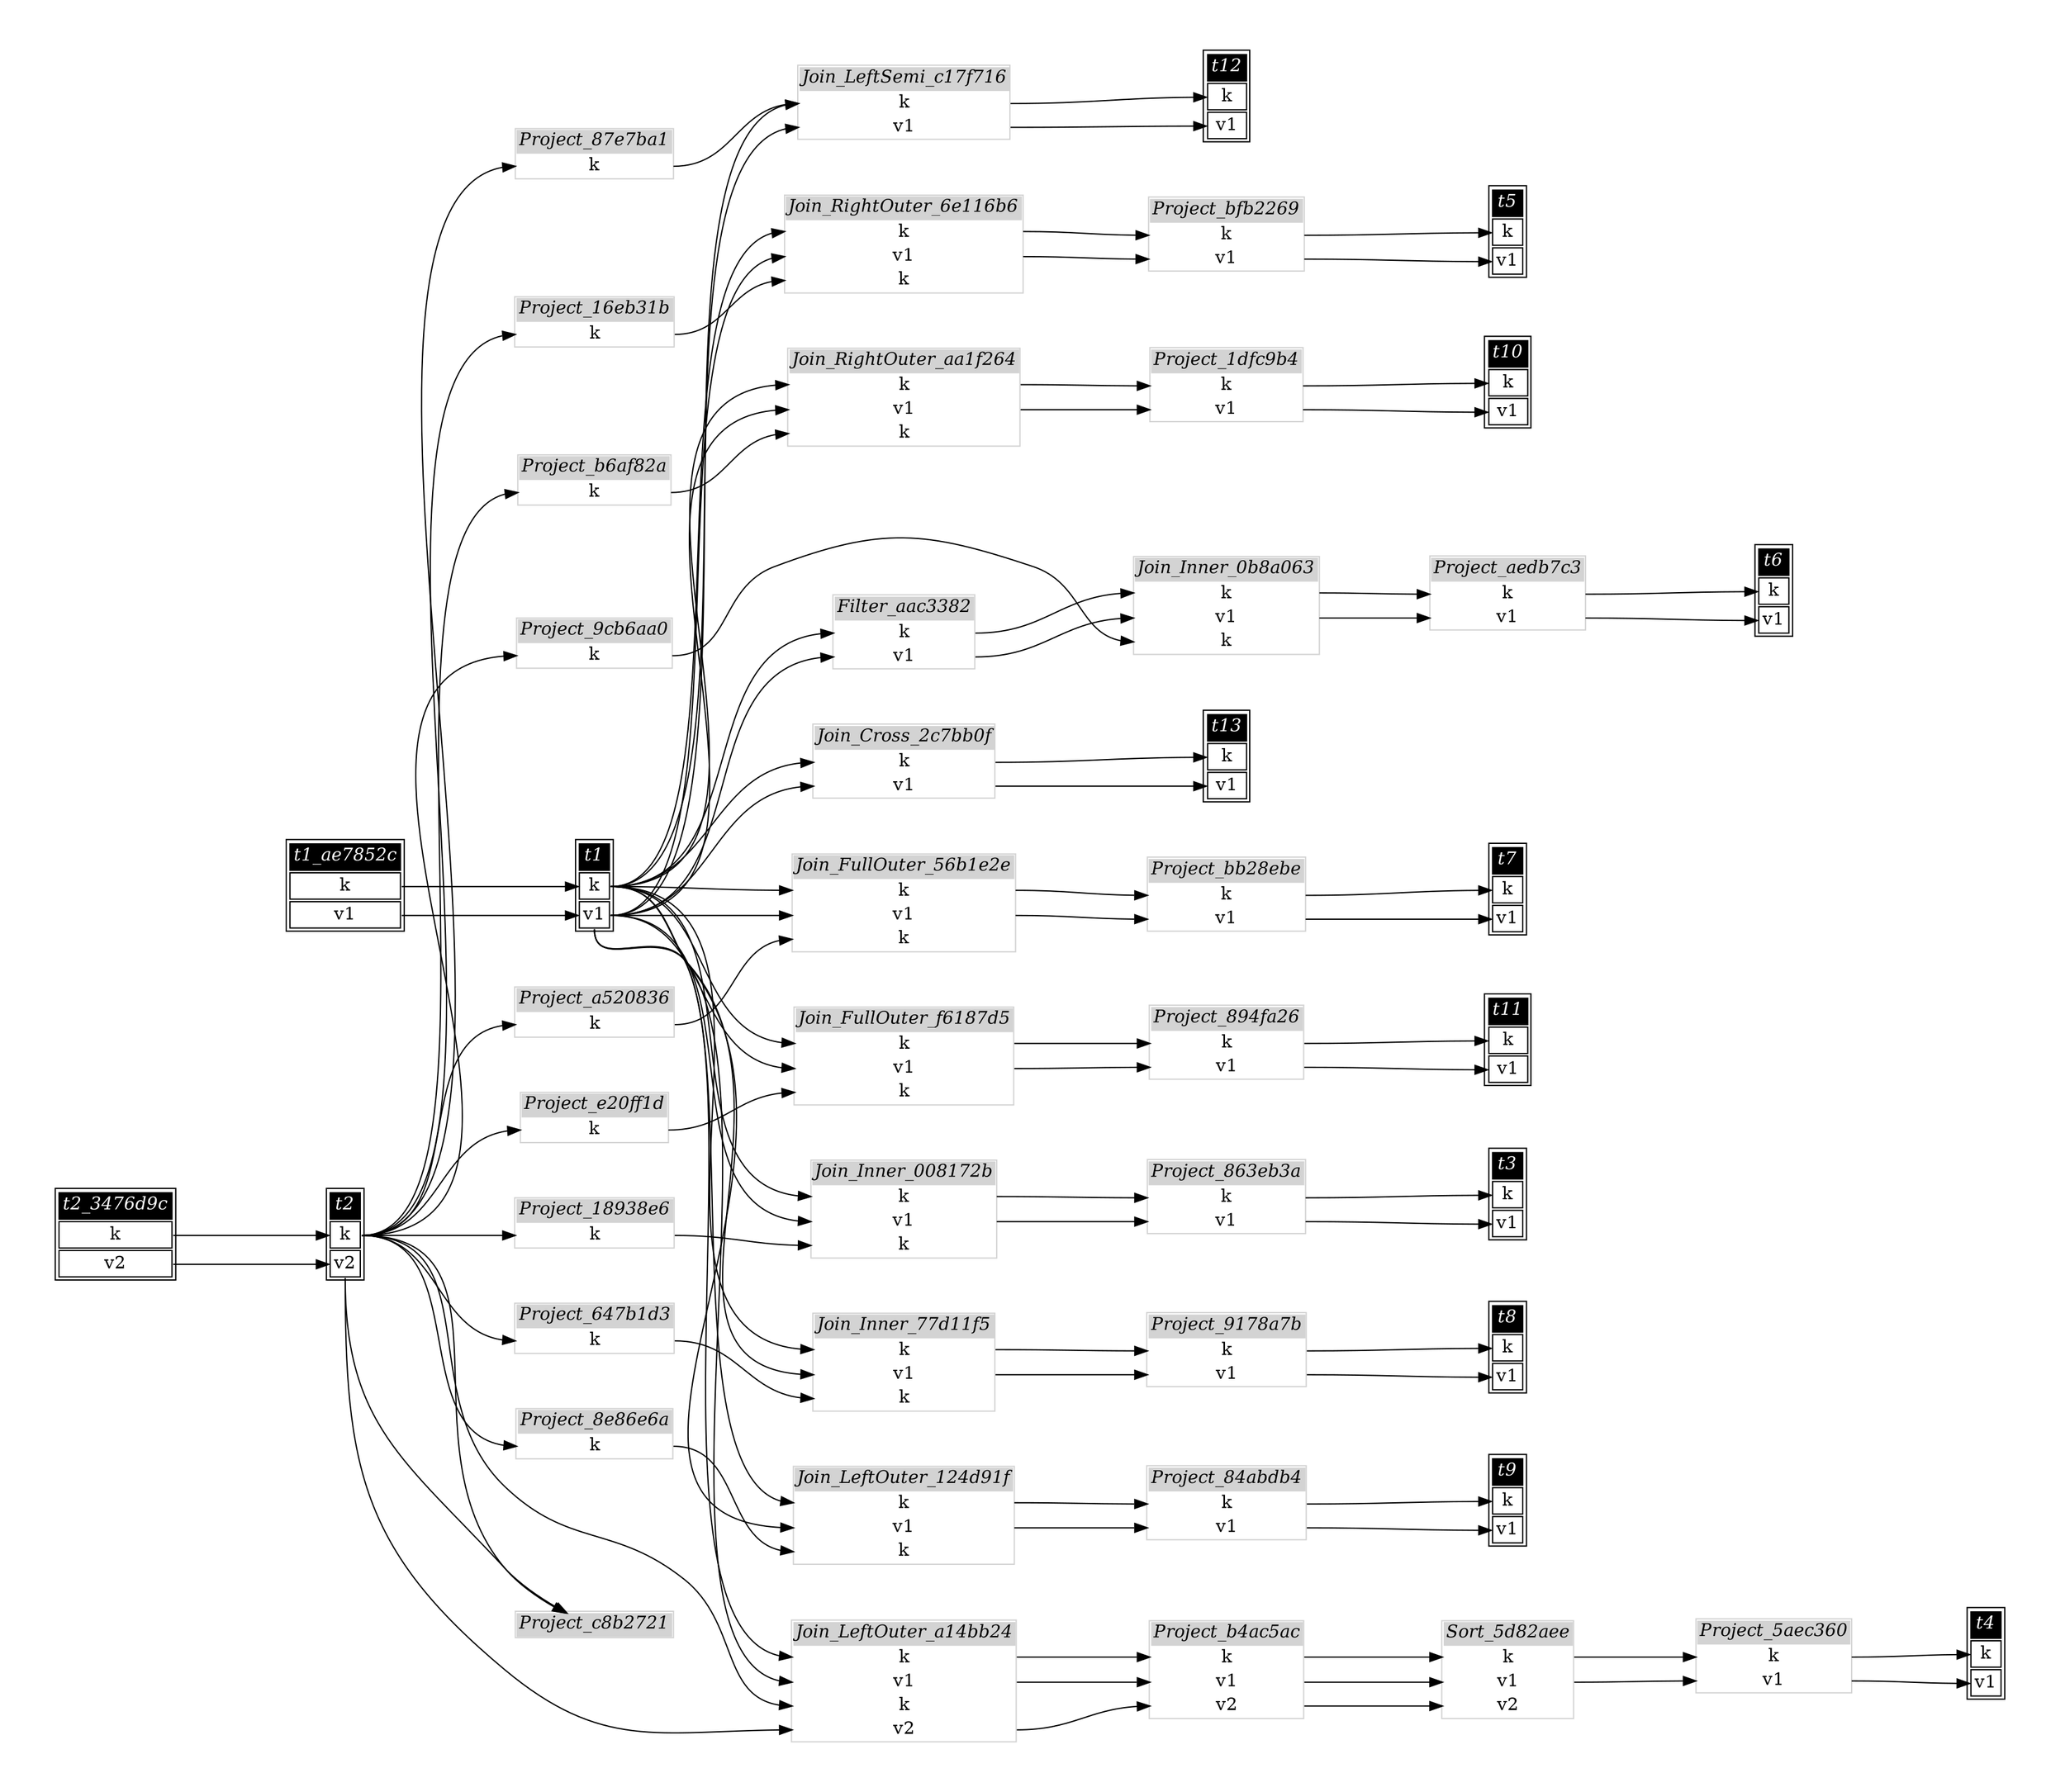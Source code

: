 // Automatically generated by SQLFlowTestSuite


digraph {
  graph [pad="0.5" nodesep="0.5" ranksep="1" fontname="Helvetica" rankdir=LR];
  node [shape=plaintext]

  
"Filter_aac3382" [label=<
<table color="lightgray" border="1" cellborder="0" cellspacing="0">
  <tr><td bgcolor="lightgray" port="nodeName"><i>Filter_aac3382</i></td></tr>
  <tr><td port="0">k</td></tr>
<tr><td port="1">v1</td></tr>
</table>>];
     

"Join_Cross_2c7bb0f" [label=<
<table color="lightgray" border="1" cellborder="0" cellspacing="0">
  <tr><td bgcolor="lightgray" port="nodeName"><i>Join_Cross_2c7bb0f</i></td></tr>
  <tr><td port="0">k</td></tr>
<tr><td port="1">v1</td></tr>
</table>>];
     

"Join_FullOuter_56b1e2e" [label=<
<table color="lightgray" border="1" cellborder="0" cellspacing="0">
  <tr><td bgcolor="lightgray" port="nodeName"><i>Join_FullOuter_56b1e2e</i></td></tr>
  <tr><td port="0">k</td></tr>
<tr><td port="1">v1</td></tr>
<tr><td port="2">k</td></tr>
</table>>];
     

"Join_FullOuter_f6187d5" [label=<
<table color="lightgray" border="1" cellborder="0" cellspacing="0">
  <tr><td bgcolor="lightgray" port="nodeName"><i>Join_FullOuter_f6187d5</i></td></tr>
  <tr><td port="0">k</td></tr>
<tr><td port="1">v1</td></tr>
<tr><td port="2">k</td></tr>
</table>>];
     

"Join_Inner_008172b" [label=<
<table color="lightgray" border="1" cellborder="0" cellspacing="0">
  <tr><td bgcolor="lightgray" port="nodeName"><i>Join_Inner_008172b</i></td></tr>
  <tr><td port="0">k</td></tr>
<tr><td port="1">v1</td></tr>
<tr><td port="2">k</td></tr>
</table>>];
     

"Join_Inner_0b8a063" [label=<
<table color="lightgray" border="1" cellborder="0" cellspacing="0">
  <tr><td bgcolor="lightgray" port="nodeName"><i>Join_Inner_0b8a063</i></td></tr>
  <tr><td port="0">k</td></tr>
<tr><td port="1">v1</td></tr>
<tr><td port="2">k</td></tr>
</table>>];
     

"Join_Inner_77d11f5" [label=<
<table color="lightgray" border="1" cellborder="0" cellspacing="0">
  <tr><td bgcolor="lightgray" port="nodeName"><i>Join_Inner_77d11f5</i></td></tr>
  <tr><td port="0">k</td></tr>
<tr><td port="1">v1</td></tr>
<tr><td port="2">k</td></tr>
</table>>];
     

"Join_LeftOuter_124d91f" [label=<
<table color="lightgray" border="1" cellborder="0" cellspacing="0">
  <tr><td bgcolor="lightgray" port="nodeName"><i>Join_LeftOuter_124d91f</i></td></tr>
  <tr><td port="0">k</td></tr>
<tr><td port="1">v1</td></tr>
<tr><td port="2">k</td></tr>
</table>>];
     

"Join_LeftOuter_a14bb24" [label=<
<table color="lightgray" border="1" cellborder="0" cellspacing="0">
  <tr><td bgcolor="lightgray" port="nodeName"><i>Join_LeftOuter_a14bb24</i></td></tr>
  <tr><td port="0">k</td></tr>
<tr><td port="1">v1</td></tr>
<tr><td port="2">k</td></tr>
<tr><td port="3">v2</td></tr>
</table>>];
     

"Join_LeftSemi_c17f716" [label=<
<table color="lightgray" border="1" cellborder="0" cellspacing="0">
  <tr><td bgcolor="lightgray" port="nodeName"><i>Join_LeftSemi_c17f716</i></td></tr>
  <tr><td port="0">k</td></tr>
<tr><td port="1">v1</td></tr>
</table>>];
     

"Join_RightOuter_6e116b6" [label=<
<table color="lightgray" border="1" cellborder="0" cellspacing="0">
  <tr><td bgcolor="lightgray" port="nodeName"><i>Join_RightOuter_6e116b6</i></td></tr>
  <tr><td port="0">k</td></tr>
<tr><td port="1">v1</td></tr>
<tr><td port="2">k</td></tr>
</table>>];
     

"Join_RightOuter_aa1f264" [label=<
<table color="lightgray" border="1" cellborder="0" cellspacing="0">
  <tr><td bgcolor="lightgray" port="nodeName"><i>Join_RightOuter_aa1f264</i></td></tr>
  <tr><td port="0">k</td></tr>
<tr><td port="1">v1</td></tr>
<tr><td port="2">k</td></tr>
</table>>];
     

"Project_16eb31b" [label=<
<table color="lightgray" border="1" cellborder="0" cellspacing="0">
  <tr><td bgcolor="lightgray" port="nodeName"><i>Project_16eb31b</i></td></tr>
  <tr><td port="0">k</td></tr>
</table>>];
     

"Project_18938e6" [label=<
<table color="lightgray" border="1" cellborder="0" cellspacing="0">
  <tr><td bgcolor="lightgray" port="nodeName"><i>Project_18938e6</i></td></tr>
  <tr><td port="0">k</td></tr>
</table>>];
     

"Project_1dfc9b4" [label=<
<table color="lightgray" border="1" cellborder="0" cellspacing="0">
  <tr><td bgcolor="lightgray" port="nodeName"><i>Project_1dfc9b4</i></td></tr>
  <tr><td port="0">k</td></tr>
<tr><td port="1">v1</td></tr>
</table>>];
     

"Project_5aec360" [label=<
<table color="lightgray" border="1" cellborder="0" cellspacing="0">
  <tr><td bgcolor="lightgray" port="nodeName"><i>Project_5aec360</i></td></tr>
  <tr><td port="0">k</td></tr>
<tr><td port="1">v1</td></tr>
</table>>];
     

"Project_647b1d3" [label=<
<table color="lightgray" border="1" cellborder="0" cellspacing="0">
  <tr><td bgcolor="lightgray" port="nodeName"><i>Project_647b1d3</i></td></tr>
  <tr><td port="0">k</td></tr>
</table>>];
     

"Project_84abdb4" [label=<
<table color="lightgray" border="1" cellborder="0" cellspacing="0">
  <tr><td bgcolor="lightgray" port="nodeName"><i>Project_84abdb4</i></td></tr>
  <tr><td port="0">k</td></tr>
<tr><td port="1">v1</td></tr>
</table>>];
     

"Project_863eb3a" [label=<
<table color="lightgray" border="1" cellborder="0" cellspacing="0">
  <tr><td bgcolor="lightgray" port="nodeName"><i>Project_863eb3a</i></td></tr>
  <tr><td port="0">k</td></tr>
<tr><td port="1">v1</td></tr>
</table>>];
     

"Project_87e7ba1" [label=<
<table color="lightgray" border="1" cellborder="0" cellspacing="0">
  <tr><td bgcolor="lightgray" port="nodeName"><i>Project_87e7ba1</i></td></tr>
  <tr><td port="0">k</td></tr>
</table>>];
     

"Project_894fa26" [label=<
<table color="lightgray" border="1" cellborder="0" cellspacing="0">
  <tr><td bgcolor="lightgray" port="nodeName"><i>Project_894fa26</i></td></tr>
  <tr><td port="0">k</td></tr>
<tr><td port="1">v1</td></tr>
</table>>];
     

"Project_8e86e6a" [label=<
<table color="lightgray" border="1" cellborder="0" cellspacing="0">
  <tr><td bgcolor="lightgray" port="nodeName"><i>Project_8e86e6a</i></td></tr>
  <tr><td port="0">k</td></tr>
</table>>];
     

"Project_9178a7b" [label=<
<table color="lightgray" border="1" cellborder="0" cellspacing="0">
  <tr><td bgcolor="lightgray" port="nodeName"><i>Project_9178a7b</i></td></tr>
  <tr><td port="0">k</td></tr>
<tr><td port="1">v1</td></tr>
</table>>];
     

"Project_9cb6aa0" [label=<
<table color="lightgray" border="1" cellborder="0" cellspacing="0">
  <tr><td bgcolor="lightgray" port="nodeName"><i>Project_9cb6aa0</i></td></tr>
  <tr><td port="0">k</td></tr>
</table>>];
     

"Project_a520836" [label=<
<table color="lightgray" border="1" cellborder="0" cellspacing="0">
  <tr><td bgcolor="lightgray" port="nodeName"><i>Project_a520836</i></td></tr>
  <tr><td port="0">k</td></tr>
</table>>];
     

"Project_aedb7c3" [label=<
<table color="lightgray" border="1" cellborder="0" cellspacing="0">
  <tr><td bgcolor="lightgray" port="nodeName"><i>Project_aedb7c3</i></td></tr>
  <tr><td port="0">k</td></tr>
<tr><td port="1">v1</td></tr>
</table>>];
     

"Project_b4ac5ac" [label=<
<table color="lightgray" border="1" cellborder="0" cellspacing="0">
  <tr><td bgcolor="lightgray" port="nodeName"><i>Project_b4ac5ac</i></td></tr>
  <tr><td port="0">k</td></tr>
<tr><td port="1">v1</td></tr>
<tr><td port="2">v2</td></tr>
</table>>];
     

"Project_b6af82a" [label=<
<table color="lightgray" border="1" cellborder="0" cellspacing="0">
  <tr><td bgcolor="lightgray" port="nodeName"><i>Project_b6af82a</i></td></tr>
  <tr><td port="0">k</td></tr>
</table>>];
     

"Project_bb28ebe" [label=<
<table color="lightgray" border="1" cellborder="0" cellspacing="0">
  <tr><td bgcolor="lightgray" port="nodeName"><i>Project_bb28ebe</i></td></tr>
  <tr><td port="0">k</td></tr>
<tr><td port="1">v1</td></tr>
</table>>];
     

"Project_bfb2269" [label=<
<table color="lightgray" border="1" cellborder="0" cellspacing="0">
  <tr><td bgcolor="lightgray" port="nodeName"><i>Project_bfb2269</i></td></tr>
  <tr><td port="0">k</td></tr>
<tr><td port="1">v1</td></tr>
</table>>];
     

"Project_c8b2721" [label=<
<table color="lightgray" border="1" cellborder="0" cellspacing="0">
  <tr><td bgcolor="lightgray" port="nodeName"><i>Project_c8b2721</i></td></tr>
  
</table>>];
     

"Project_e20ff1d" [label=<
<table color="lightgray" border="1" cellborder="0" cellspacing="0">
  <tr><td bgcolor="lightgray" port="nodeName"><i>Project_e20ff1d</i></td></tr>
  <tr><td port="0">k</td></tr>
</table>>];
     

"Sort_5d82aee" [label=<
<table color="lightgray" border="1" cellborder="0" cellspacing="0">
  <tr><td bgcolor="lightgray" port="nodeName"><i>Sort_5d82aee</i></td></tr>
  <tr><td port="0">k</td></tr>
<tr><td port="1">v1</td></tr>
<tr><td port="2">v2</td></tr>
</table>>];
     

"t1" [color="black" label=<
<table>
  <tr><td bgcolor="black" port="nodeName"><i><font color="white">t1</font></i></td></tr>
  <tr><td port="0">k</td></tr>
<tr><td port="1">v1</td></tr>
</table>>];
     

"t10" [color="black" label=<
<table>
  <tr><td bgcolor="black" port="nodeName"><i><font color="white">t10</font></i></td></tr>
  <tr><td port="0">k</td></tr>
<tr><td port="1">v1</td></tr>
</table>>];
     

"t11" [color="black" label=<
<table>
  <tr><td bgcolor="black" port="nodeName"><i><font color="white">t11</font></i></td></tr>
  <tr><td port="0">k</td></tr>
<tr><td port="1">v1</td></tr>
</table>>];
     

"t12" [color="black" label=<
<table>
  <tr><td bgcolor="black" port="nodeName"><i><font color="white">t12</font></i></td></tr>
  <tr><td port="0">k</td></tr>
<tr><td port="1">v1</td></tr>
</table>>];
     

"t13" [color="black" label=<
<table>
  <tr><td bgcolor="black" port="nodeName"><i><font color="white">t13</font></i></td></tr>
  <tr><td port="0">k</td></tr>
<tr><td port="1">v1</td></tr>
</table>>];
     

"t1_ae7852c" [color="black" label=<
<table>
  <tr><td bgcolor="black" port="nodeName"><i><font color="white">t1_ae7852c</font></i></td></tr>
  <tr><td port="0">k</td></tr>
<tr><td port="1">v1</td></tr>
</table>>];
     

"t2" [color="black" label=<
<table>
  <tr><td bgcolor="black" port="nodeName"><i><font color="white">t2</font></i></td></tr>
  <tr><td port="0">k</td></tr>
<tr><td port="1">v2</td></tr>
</table>>];
     

"t2_3476d9c" [color="black" label=<
<table>
  <tr><td bgcolor="black" port="nodeName"><i><font color="white">t2_3476d9c</font></i></td></tr>
  <tr><td port="0">k</td></tr>
<tr><td port="1">v2</td></tr>
</table>>];
     

"t3" [color="black" label=<
<table>
  <tr><td bgcolor="black" port="nodeName"><i><font color="white">t3</font></i></td></tr>
  <tr><td port="0">k</td></tr>
<tr><td port="1">v1</td></tr>
</table>>];
     

"t4" [color="black" label=<
<table>
  <tr><td bgcolor="black" port="nodeName"><i><font color="white">t4</font></i></td></tr>
  <tr><td port="0">k</td></tr>
<tr><td port="1">v1</td></tr>
</table>>];
     

"t5" [color="black" label=<
<table>
  <tr><td bgcolor="black" port="nodeName"><i><font color="white">t5</font></i></td></tr>
  <tr><td port="0">k</td></tr>
<tr><td port="1">v1</td></tr>
</table>>];
     

"t6" [color="black" label=<
<table>
  <tr><td bgcolor="black" port="nodeName"><i><font color="white">t6</font></i></td></tr>
  <tr><td port="0">k</td></tr>
<tr><td port="1">v1</td></tr>
</table>>];
     

"t7" [color="black" label=<
<table>
  <tr><td bgcolor="black" port="nodeName"><i><font color="white">t7</font></i></td></tr>
  <tr><td port="0">k</td></tr>
<tr><td port="1">v1</td></tr>
</table>>];
     

"t8" [color="black" label=<
<table>
  <tr><td bgcolor="black" port="nodeName"><i><font color="white">t8</font></i></td></tr>
  <tr><td port="0">k</td></tr>
<tr><td port="1">v1</td></tr>
</table>>];
     

"t9" [color="black" label=<
<table>
  <tr><td bgcolor="black" port="nodeName"><i><font color="white">t9</font></i></td></tr>
  <tr><td port="0">k</td></tr>
<tr><td port="1">v1</td></tr>
</table>>];
     
  "Filter_aac3382":0 -> "Join_Inner_0b8a063":0;
"Filter_aac3382":1 -> "Join_Inner_0b8a063":1;
"Join_Cross_2c7bb0f":0 -> "t13":0;
"Join_Cross_2c7bb0f":1 -> "t13":1;
"Join_FullOuter_56b1e2e":0 -> "Project_bb28ebe":0;
"Join_FullOuter_56b1e2e":1 -> "Project_bb28ebe":1;
"Join_FullOuter_f6187d5":0 -> "Project_894fa26":0;
"Join_FullOuter_f6187d5":1 -> "Project_894fa26":1;
"Join_Inner_008172b":0 -> "Project_863eb3a":0;
"Join_Inner_008172b":1 -> "Project_863eb3a":1;
"Join_Inner_0b8a063":0 -> "Project_aedb7c3":0;
"Join_Inner_0b8a063":1 -> "Project_aedb7c3":1;
"Join_Inner_77d11f5":0 -> "Project_9178a7b":0;
"Join_Inner_77d11f5":1 -> "Project_9178a7b":1;
"Join_LeftOuter_124d91f":0 -> "Project_84abdb4":0;
"Join_LeftOuter_124d91f":1 -> "Project_84abdb4":1;
"Join_LeftOuter_a14bb24":0 -> "Project_b4ac5ac":0;
"Join_LeftOuter_a14bb24":1 -> "Project_b4ac5ac":1;
"Join_LeftOuter_a14bb24":3 -> "Project_b4ac5ac":2;
"Join_LeftSemi_c17f716":0 -> "t12":0;
"Join_LeftSemi_c17f716":1 -> "t12":1;
"Join_RightOuter_6e116b6":0 -> "Project_bfb2269":0;
"Join_RightOuter_6e116b6":1 -> "Project_bfb2269":1;
"Join_RightOuter_aa1f264":0 -> "Project_1dfc9b4":0;
"Join_RightOuter_aa1f264":1 -> "Project_1dfc9b4":1;
"Project_16eb31b":0 -> "Join_RightOuter_6e116b6":2;
"Project_18938e6":0 -> "Join_Inner_008172b":2;
"Project_1dfc9b4":0 -> "t10":0;
"Project_1dfc9b4":1 -> "t10":1;
"Project_5aec360":0 -> "t4":0;
"Project_5aec360":1 -> "t4":1;
"Project_647b1d3":0 -> "Join_Inner_77d11f5":2;
"Project_84abdb4":0 -> "t9":0;
"Project_84abdb4":1 -> "t9":1;
"Project_863eb3a":0 -> "t3":0;
"Project_863eb3a":1 -> "t3":1;
"Project_87e7ba1":0 -> "Join_LeftSemi_c17f716":0;
"Project_894fa26":0 -> "t11":0;
"Project_894fa26":1 -> "t11":1;
"Project_8e86e6a":0 -> "Join_LeftOuter_124d91f":2;
"Project_9178a7b":0 -> "t8":0;
"Project_9178a7b":1 -> "t8":1;
"Project_9cb6aa0":0 -> "Join_Inner_0b8a063":2;
"Project_a520836":0 -> "Join_FullOuter_56b1e2e":2;
"Project_aedb7c3":0 -> "t6":0;
"Project_aedb7c3":1 -> "t6":1;
"Project_b4ac5ac":0 -> "Sort_5d82aee":0;
"Project_b4ac5ac":1 -> "Sort_5d82aee":1;
"Project_b4ac5ac":2 -> "Sort_5d82aee":2;
"Project_b6af82a":0 -> "Join_RightOuter_aa1f264":2;
"Project_bb28ebe":0 -> "t7":0;
"Project_bb28ebe":1 -> "t7":1;
"Project_bfb2269":0 -> "t5":0;
"Project_bfb2269":1 -> "t5":1;
"Project_e20ff1d":0 -> "Join_FullOuter_f6187d5":2;
"Sort_5d82aee":0 -> "Project_5aec360":0;
"Sort_5d82aee":1 -> "Project_5aec360":1;
"t1":0 -> "Filter_aac3382":0;
"t1":0 -> "Join_Cross_2c7bb0f":0;
"t1":0 -> "Join_FullOuter_56b1e2e":0;
"t1":0 -> "Join_FullOuter_f6187d5":0;
"t1":0 -> "Join_Inner_008172b":0;
"t1":0 -> "Join_Inner_77d11f5":0;
"t1":0 -> "Join_LeftOuter_124d91f":0;
"t1":0 -> "Join_LeftOuter_a14bb24":0;
"t1":0 -> "Join_LeftSemi_c17f716":0;
"t1":0 -> "Join_RightOuter_6e116b6":0;
"t1":0 -> "Join_RightOuter_aa1f264":0;
"t1":1 -> "Filter_aac3382":1;
"t1":1 -> "Join_Cross_2c7bb0f":1;
"t1":1 -> "Join_FullOuter_56b1e2e":1;
"t1":1 -> "Join_FullOuter_f6187d5":1;
"t1":1 -> "Join_Inner_008172b":1;
"t1":1 -> "Join_Inner_77d11f5":1;
"t1":1 -> "Join_LeftOuter_124d91f":1;
"t1":1 -> "Join_LeftOuter_a14bb24":1;
"t1":1 -> "Join_LeftSemi_c17f716":1;
"t1":1 -> "Join_RightOuter_6e116b6":1;
"t1":1 -> "Join_RightOuter_aa1f264":1;
"t1_ae7852c":0 -> "t1":0;
"t1_ae7852c":1 -> "t1":1;
"t2":0 -> "Join_LeftOuter_a14bb24":2;
"t2":0 -> "Project_16eb31b":0;
"t2":0 -> "Project_18938e6":0;
"t2":0 -> "Project_647b1d3":0;
"t2":0 -> "Project_87e7ba1":0;
"t2":0 -> "Project_8e86e6a":0;
"t2":0 -> "Project_9cb6aa0":0;
"t2":0 -> "Project_a520836":0;
"t2":0 -> "Project_b6af82a":0;
"t2":0 -> "Project_c8b2721":nodeName;
"t2":0 -> "Project_e20ff1d":0;
"t2":1 -> "Join_LeftOuter_a14bb24":3;
"t2":1 -> "Project_c8b2721":nodeName;
"t2_3476d9c":0 -> "t2":0;
"t2_3476d9c":1 -> "t2":1;
}
       